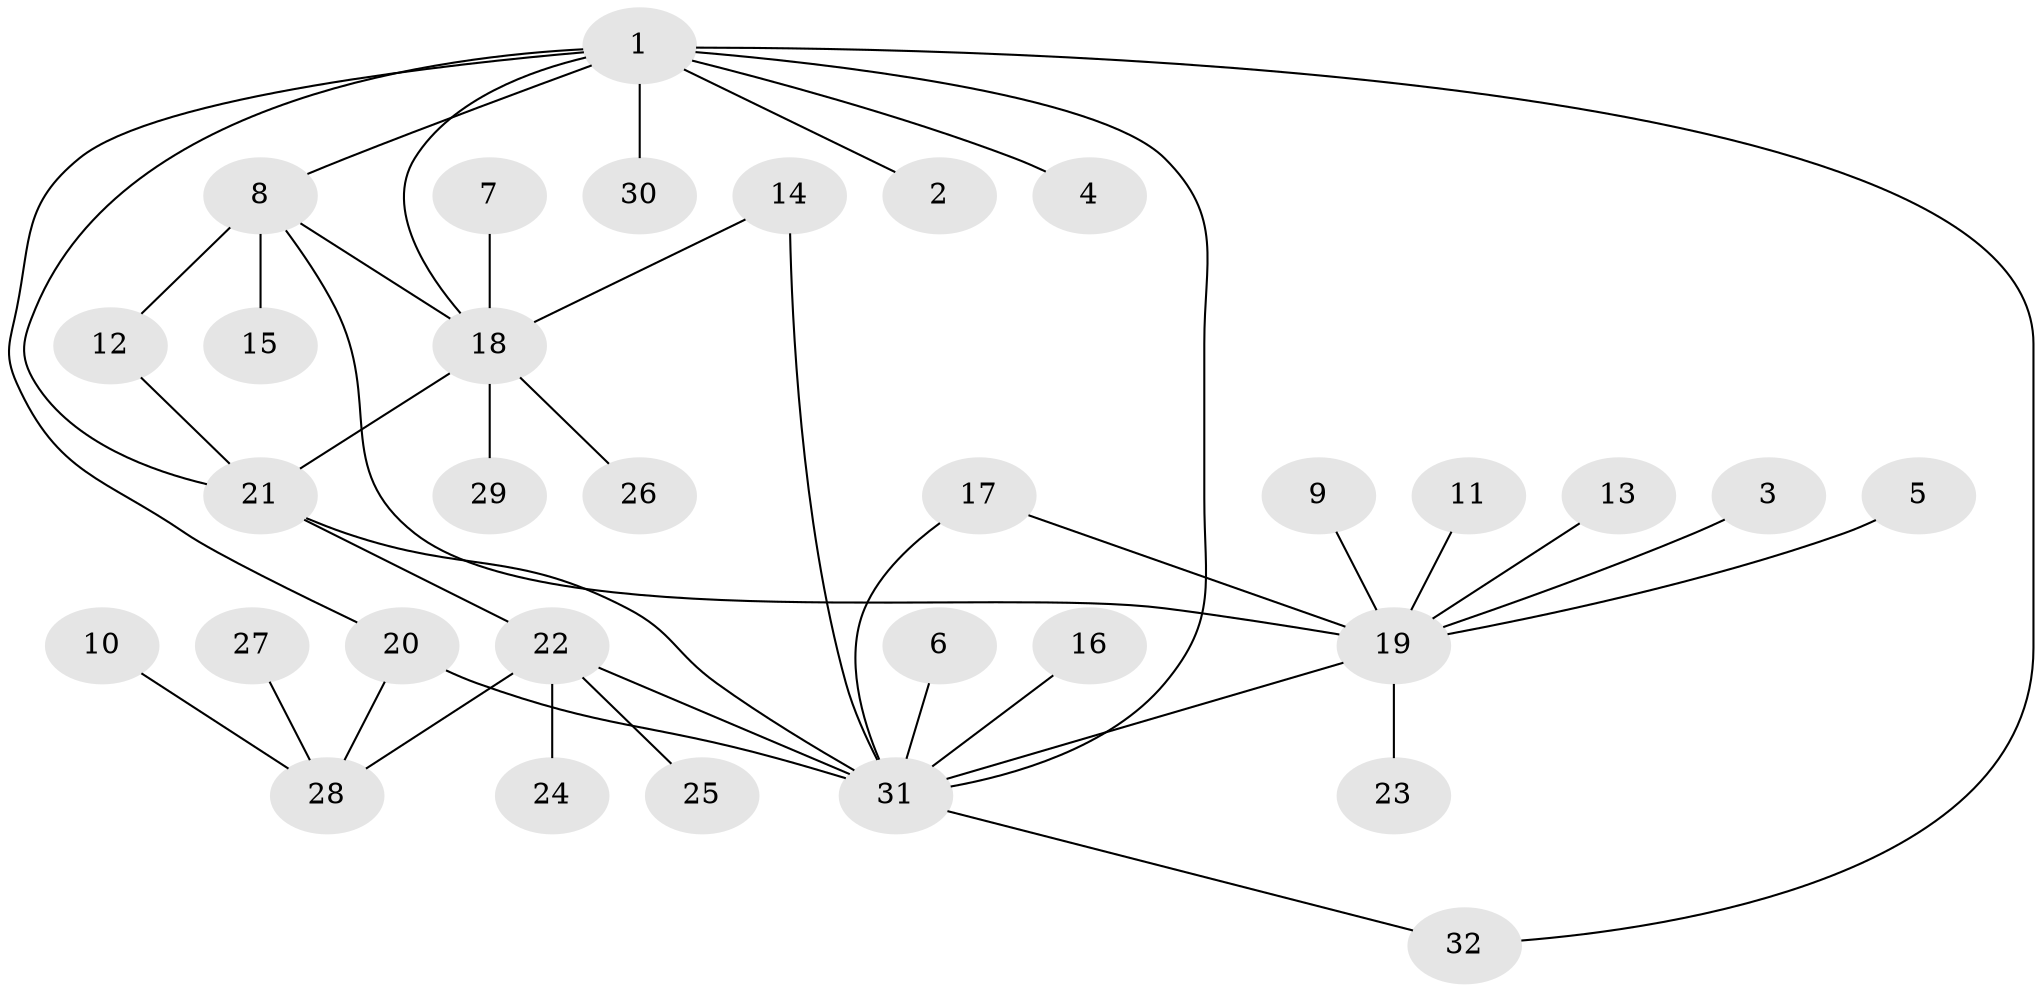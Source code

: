 // original degree distribution, {6: 0.0625, 3: 0.078125, 5: 0.0625, 11: 0.015625, 4: 0.015625, 9: 0.015625, 10: 0.015625, 7: 0.015625, 1: 0.53125, 2: 0.1875}
// Generated by graph-tools (version 1.1) at 2025/26/03/09/25 03:26:38]
// undirected, 32 vertices, 42 edges
graph export_dot {
graph [start="1"]
  node [color=gray90,style=filled];
  1;
  2;
  3;
  4;
  5;
  6;
  7;
  8;
  9;
  10;
  11;
  12;
  13;
  14;
  15;
  16;
  17;
  18;
  19;
  20;
  21;
  22;
  23;
  24;
  25;
  26;
  27;
  28;
  29;
  30;
  31;
  32;
  1 -- 2 [weight=1.0];
  1 -- 4 [weight=1.0];
  1 -- 8 [weight=1.0];
  1 -- 18 [weight=2.0];
  1 -- 20 [weight=1.0];
  1 -- 21 [weight=1.0];
  1 -- 30 [weight=1.0];
  1 -- 31 [weight=2.0];
  1 -- 32 [weight=1.0];
  3 -- 19 [weight=1.0];
  5 -- 19 [weight=1.0];
  6 -- 31 [weight=1.0];
  7 -- 18 [weight=1.0];
  8 -- 12 [weight=1.0];
  8 -- 15 [weight=1.0];
  8 -- 18 [weight=2.0];
  8 -- 19 [weight=1.0];
  9 -- 19 [weight=1.0];
  10 -- 28 [weight=1.0];
  11 -- 19 [weight=1.0];
  12 -- 21 [weight=1.0];
  13 -- 19 [weight=1.0];
  14 -- 18 [weight=1.0];
  14 -- 31 [weight=1.0];
  16 -- 31 [weight=1.0];
  17 -- 19 [weight=1.0];
  17 -- 31 [weight=1.0];
  18 -- 21 [weight=1.0];
  18 -- 26 [weight=1.0];
  18 -- 29 [weight=1.0];
  19 -- 23 [weight=1.0];
  19 -- 31 [weight=1.0];
  20 -- 28 [weight=1.0];
  20 -- 31 [weight=1.0];
  21 -- 22 [weight=1.0];
  21 -- 31 [weight=1.0];
  22 -- 24 [weight=1.0];
  22 -- 25 [weight=1.0];
  22 -- 28 [weight=1.0];
  22 -- 31 [weight=2.0];
  27 -- 28 [weight=1.0];
  31 -- 32 [weight=1.0];
}
